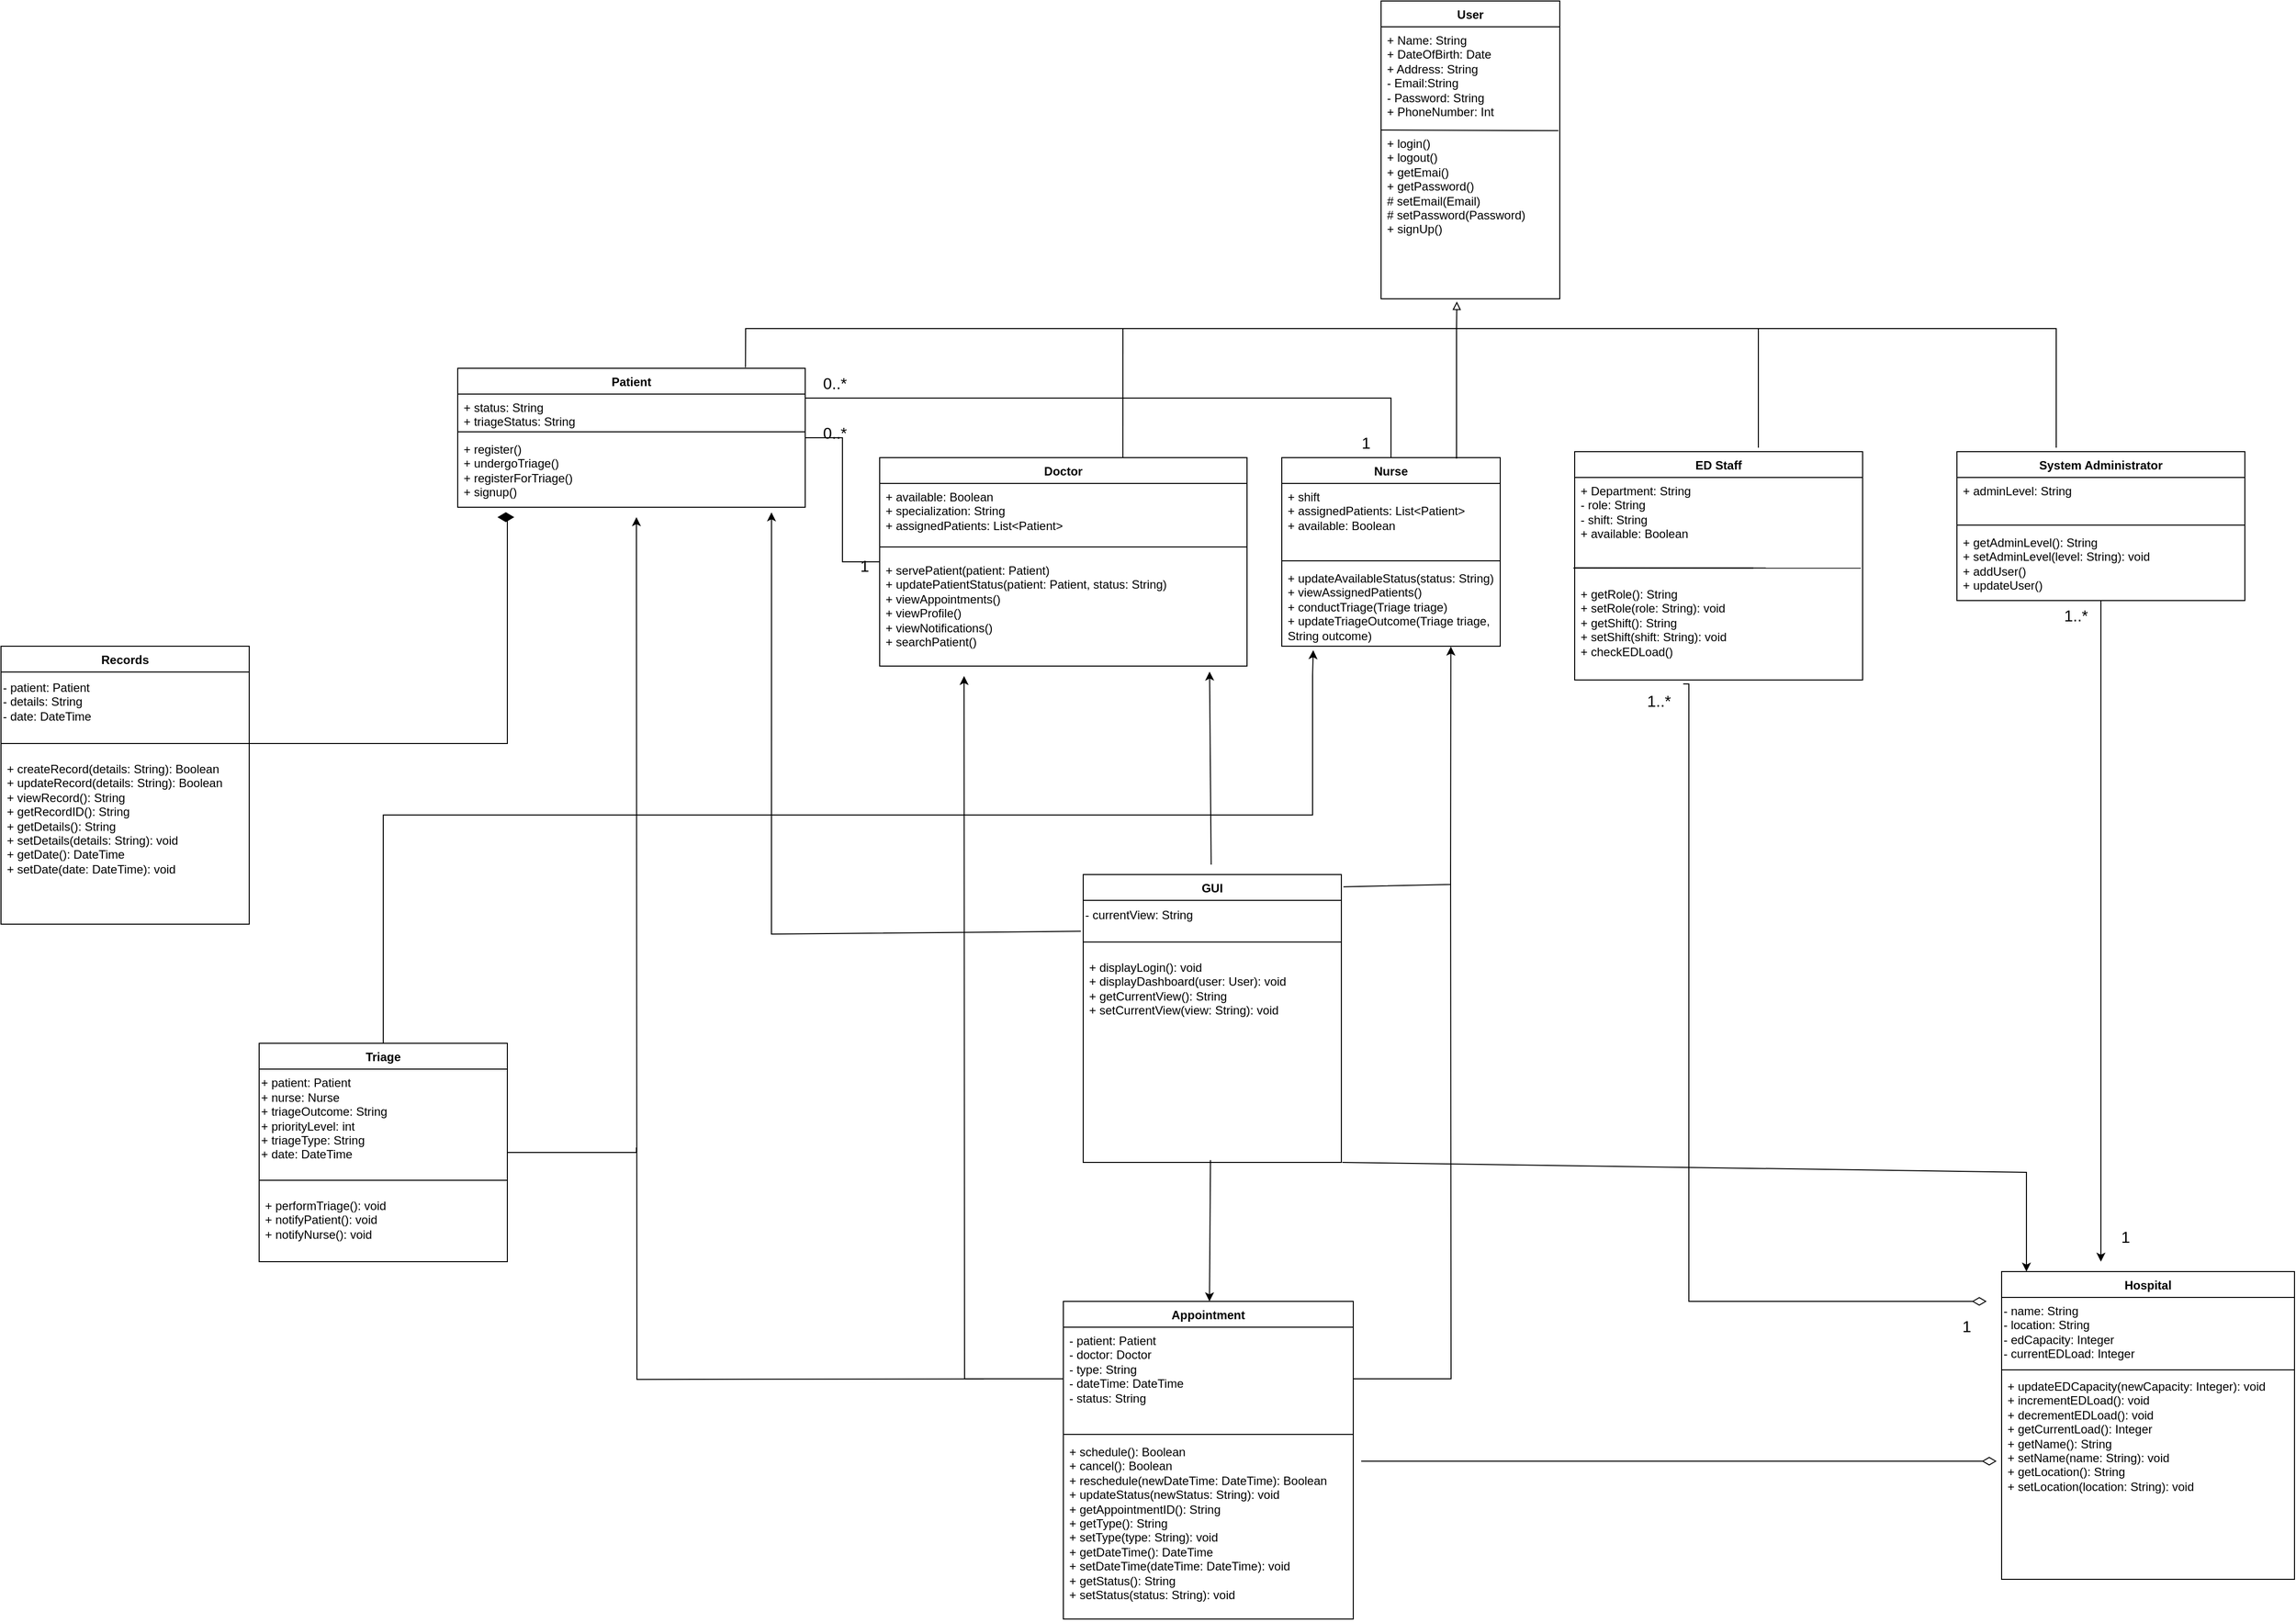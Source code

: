 <mxfile version="24.8.3">
  <diagram name="Page-1" id="8p4IRBJsOH0NWqh5FR3a">
    <mxGraphModel dx="2284" dy="-23415" grid="1" gridSize="10" guides="1" tooltips="1" connect="1" arrows="1" fold="1" page="1" pageScale="1" pageWidth="850" pageHeight="1100" math="0" shadow="0">
      <root>
        <mxCell id="0" />
        <mxCell id="1" parent="0" />
        <mxCell id="6I1sl8L_XAqL_WmrRl12-2" value="Nurse" style="swimlane;fontStyle=1;align=center;verticalAlign=top;childLayout=stackLayout;horizontal=1;startSize=26;horizontalStack=0;resizeParent=1;resizeParentMax=0;resizeLast=0;collapsible=1;marginBottom=0;whiteSpace=wrap;html=1;" parent="1" vertex="1">
          <mxGeometry x="1130" y="25630" width="220" height="190" as="geometry" />
        </mxCell>
        <mxCell id="6I1sl8L_XAqL_WmrRl12-3" value="&lt;div&gt;&lt;span style=&quot;background-color: initial;&quot;&gt;+ shift&lt;/span&gt;&lt;br&gt;&lt;/div&gt;&lt;div&gt;+ assignedPatients: List&amp;lt;Patient&amp;gt;&lt;br&gt;&lt;/div&gt;&lt;div&gt;+ available: Boolean&lt;br&gt;&lt;/div&gt;" style="text;strokeColor=none;fillColor=none;align=left;verticalAlign=top;spacingLeft=4;spacingRight=4;overflow=hidden;rotatable=0;points=[[0,0.5],[1,0.5]];portConstraint=eastwest;whiteSpace=wrap;html=1;" parent="6I1sl8L_XAqL_WmrRl12-2" vertex="1">
          <mxGeometry y="26" width="220" height="74" as="geometry" />
        </mxCell>
        <mxCell id="6I1sl8L_XAqL_WmrRl12-4" value="" style="line;strokeWidth=1;fillColor=none;align=left;verticalAlign=middle;spacingTop=-1;spacingLeft=3;spacingRight=3;rotatable=0;labelPosition=right;points=[];portConstraint=eastwest;strokeColor=inherit;" parent="6I1sl8L_XAqL_WmrRl12-2" vertex="1">
          <mxGeometry y="100" width="220" height="8" as="geometry" />
        </mxCell>
        <mxCell id="6I1sl8L_XAqL_WmrRl12-5" value="&lt;div&gt;+ updateAvailableStatus(status: String)&lt;/div&gt;&lt;div&gt;&lt;span style=&quot;background-color: initial;&quot;&gt;+ viewAssignedPatients()&lt;/span&gt;&lt;/div&gt;&lt;div&gt;+ conductTriage(Triage triage)&lt;/div&gt;&lt;div&gt;+ updateTriageOutcome(Triage triage, String outcome)&lt;br&gt;&lt;/div&gt;&lt;div&gt;&lt;br&gt;&lt;/div&gt;" style="text;strokeColor=none;fillColor=none;align=left;verticalAlign=top;spacingLeft=4;spacingRight=4;overflow=hidden;rotatable=0;points=[[0,0.5],[1,0.5]];portConstraint=eastwest;whiteSpace=wrap;html=1;" parent="6I1sl8L_XAqL_WmrRl12-2" vertex="1">
          <mxGeometry y="108" width="220" height="82" as="geometry" />
        </mxCell>
        <mxCell id="M8oscCmM2QQ_4ZqXX-RY-12" style="edgeStyle=orthogonalEdgeStyle;rounded=0;orthogonalLoop=1;jettySize=auto;html=1;entryX=0;entryY=0.5;entryDx=0;entryDy=0;endArrow=none;endFill=0;" parent="1" source="6I1sl8L_XAqL_WmrRl12-6" target="6I1sl8L_XAqL_WmrRl12-19" edge="1">
          <mxGeometry relative="1" as="geometry" />
        </mxCell>
        <mxCell id="6I1sl8L_XAqL_WmrRl12-6" value="Patient" style="swimlane;fontStyle=1;align=center;verticalAlign=top;childLayout=stackLayout;horizontal=1;startSize=26;horizontalStack=0;resizeParent=1;resizeParentMax=0;resizeLast=0;collapsible=1;marginBottom=0;whiteSpace=wrap;html=1;" parent="1" vertex="1">
          <mxGeometry x="300" y="25540" width="350" height="140" as="geometry" />
        </mxCell>
        <mxCell id="6I1sl8L_XAqL_WmrRl12-7" value="&lt;div&gt;+ status: String&lt;br&gt;&lt;/div&gt;&lt;div&gt;+ triageStatus: String&lt;/div&gt;" style="text;strokeColor=none;fillColor=none;align=left;verticalAlign=top;spacingLeft=4;spacingRight=4;overflow=hidden;rotatable=0;points=[[0,0.5],[1,0.5]];portConstraint=eastwest;whiteSpace=wrap;html=1;" parent="6I1sl8L_XAqL_WmrRl12-6" vertex="1">
          <mxGeometry y="26" width="350" height="34" as="geometry" />
        </mxCell>
        <mxCell id="6I1sl8L_XAqL_WmrRl12-8" value="" style="line;strokeWidth=1;fillColor=none;align=left;verticalAlign=middle;spacingTop=-1;spacingLeft=3;spacingRight=3;rotatable=0;labelPosition=right;points=[];portConstraint=eastwest;strokeColor=inherit;" parent="6I1sl8L_XAqL_WmrRl12-6" vertex="1">
          <mxGeometry y="60" width="350" height="8" as="geometry" />
        </mxCell>
        <mxCell id="6I1sl8L_XAqL_WmrRl12-9" value="&lt;div&gt;+ register()&lt;/div&gt;&lt;div&gt;&lt;span style=&quot;background-color: initial;&quot;&gt;+ undergoTriage()&lt;/span&gt;&lt;/div&gt;&lt;div&gt;+ registerForTriage()&lt;br&gt;&lt;/div&gt;&lt;div&gt;+ signup()&lt;/div&gt;&lt;div&gt;&lt;span style=&quot;background-color: initial;&quot;&gt;&lt;br&gt;&lt;/span&gt;&lt;/div&gt;" style="text;strokeColor=none;fillColor=none;align=left;verticalAlign=top;spacingLeft=4;spacingRight=4;overflow=hidden;rotatable=0;points=[[0,0.5],[1,0.5]];portConstraint=eastwest;whiteSpace=wrap;html=1;" parent="6I1sl8L_XAqL_WmrRl12-6" vertex="1">
          <mxGeometry y="68" width="350" height="72" as="geometry" />
        </mxCell>
        <mxCell id="6I1sl8L_XAqL_WmrRl12-10" value="ED Staff" style="swimlane;fontStyle=1;align=center;verticalAlign=top;childLayout=stackLayout;horizontal=1;startSize=26;horizontalStack=0;resizeParent=1;resizeParentMax=0;resizeLast=0;collapsible=1;marginBottom=0;whiteSpace=wrap;html=1;" parent="1" vertex="1">
          <mxGeometry x="1425" y="25624" width="290" height="230" as="geometry" />
        </mxCell>
        <mxCell id="6I1sl8L_XAqL_WmrRl12-11" value="&lt;div&gt;&lt;span style=&quot;background-color: initial;&quot;&gt;+ Department: String&lt;/span&gt;&lt;br&gt;&lt;/div&gt;&lt;div&gt;- role: String&amp;nbsp;&lt;/div&gt;&lt;div&gt;- shift: String&lt;/div&gt;&lt;div&gt;+ available: Boolean&amp;nbsp;&lt;br&gt;&lt;/div&gt;" style="text;strokeColor=none;fillColor=none;align=left;verticalAlign=top;spacingLeft=4;spacingRight=4;overflow=hidden;rotatable=0;points=[[0,0.5],[1,0.5]];portConstraint=eastwest;whiteSpace=wrap;html=1;" parent="6I1sl8L_XAqL_WmrRl12-10" vertex="1">
          <mxGeometry y="26" width="290" height="104" as="geometry" />
        </mxCell>
        <mxCell id="6I1sl8L_XAqL_WmrRl12-13" value="" style="endArrow=none;html=1;rounded=0;entryX=0.994;entryY=0.878;entryDx=0;entryDy=0;entryPerimeter=0;" parent="6I1sl8L_XAqL_WmrRl12-10" target="6I1sl8L_XAqL_WmrRl12-11" edge="1">
          <mxGeometry width="50" height="50" relative="1" as="geometry">
            <mxPoint y="117" as="sourcePoint" />
            <mxPoint x="159.96" y="117.312" as="targetPoint" />
          </mxGeometry>
        </mxCell>
        <mxCell id="6I1sl8L_XAqL_WmrRl12-14" value="" style="endArrow=none;html=1;rounded=0;entryX=0.994;entryY=0.878;entryDx=0;entryDy=0;entryPerimeter=0;exitX=-0.013;exitY=0.878;exitDx=0;exitDy=0;exitPerimeter=0;" parent="6I1sl8L_XAqL_WmrRl12-10" edge="1">
          <mxGeometry width="50" height="50" relative="1" as="geometry">
            <mxPoint x="-1.34" y="117.312" as="sourcePoint" />
            <mxPoint x="179.92" y="117.312" as="targetPoint" />
          </mxGeometry>
        </mxCell>
        <mxCell id="6I1sl8L_XAqL_WmrRl12-12" value="+ getRole(): String&lt;div&gt;+ setRole(role: String): void&lt;/div&gt;&lt;div&gt;+ getShift(): String&lt;/div&gt;&lt;div&gt;+ setShift(shift: String): void&lt;br&gt;&lt;/div&gt;&lt;div&gt;+ checkEDLoad()&lt;/div&gt;" style="text;strokeColor=none;fillColor=none;align=left;verticalAlign=top;spacingLeft=4;spacingRight=4;overflow=hidden;rotatable=0;points=[[0,0.5],[1,0.5]];portConstraint=eastwest;whiteSpace=wrap;html=1;" parent="6I1sl8L_XAqL_WmrRl12-10" vertex="1">
          <mxGeometry y="130" width="290" height="100" as="geometry" />
        </mxCell>
        <mxCell id="M8oscCmM2QQ_4ZqXX-RY-5" style="edgeStyle=orthogonalEdgeStyle;rounded=0;orthogonalLoop=1;jettySize=auto;html=1;" parent="1" source="6I1sl8L_XAqL_WmrRl12-15" edge="1">
          <mxGeometry relative="1" as="geometry">
            <mxPoint x="1955" y="26440.0" as="targetPoint" />
          </mxGeometry>
        </mxCell>
        <mxCell id="6I1sl8L_XAqL_WmrRl12-15" value="System Administrator" style="swimlane;fontStyle=1;align=center;verticalAlign=top;childLayout=stackLayout;horizontal=1;startSize=26;horizontalStack=0;resizeParent=1;resizeParentMax=0;resizeLast=0;collapsible=1;marginBottom=0;whiteSpace=wrap;html=1;" parent="1" vertex="1">
          <mxGeometry x="1810" y="25624" width="290" height="150" as="geometry" />
        </mxCell>
        <mxCell id="6I1sl8L_XAqL_WmrRl12-16" value="&lt;div&gt;+ adminLevel: String&lt;/div&gt;" style="text;strokeColor=none;fillColor=none;align=left;verticalAlign=top;spacingLeft=4;spacingRight=4;overflow=hidden;rotatable=0;points=[[0,0.5],[1,0.5]];portConstraint=eastwest;whiteSpace=wrap;html=1;" parent="6I1sl8L_XAqL_WmrRl12-15" vertex="1">
          <mxGeometry y="26" width="290" height="44" as="geometry" />
        </mxCell>
        <mxCell id="6I1sl8L_XAqL_WmrRl12-17" value="" style="line;strokeWidth=1;fillColor=none;align=left;verticalAlign=middle;spacingTop=-1;spacingLeft=3;spacingRight=3;rotatable=0;labelPosition=right;points=[];portConstraint=eastwest;strokeColor=inherit;" parent="6I1sl8L_XAqL_WmrRl12-15" vertex="1">
          <mxGeometry y="70" width="290" height="8" as="geometry" />
        </mxCell>
        <mxCell id="6I1sl8L_XAqL_WmrRl12-18" value="+ getAdminLevel(): String&amp;nbsp;&lt;div&gt;+ setAdminLevel(level: String): void&lt;/div&gt;&lt;div&gt;+ addUser()&lt;/div&gt;&lt;div&gt;+ updateUser()&lt;/div&gt;" style="text;strokeColor=none;fillColor=none;align=left;verticalAlign=top;spacingLeft=4;spacingRight=4;overflow=hidden;rotatable=0;points=[[0,0.5],[1,0.5]];portConstraint=eastwest;whiteSpace=wrap;html=1;" parent="6I1sl8L_XAqL_WmrRl12-15" vertex="1">
          <mxGeometry y="78" width="290" height="72" as="geometry" />
        </mxCell>
        <mxCell id="6I1sl8L_XAqL_WmrRl12-19" value="Doctor" style="swimlane;fontStyle=1;align=center;verticalAlign=top;childLayout=stackLayout;horizontal=1;startSize=26;horizontalStack=0;resizeParent=1;resizeParentMax=0;resizeLast=0;collapsible=1;marginBottom=0;whiteSpace=wrap;html=1;" parent="1" vertex="1">
          <mxGeometry x="725" y="25630" width="370" height="210" as="geometry" />
        </mxCell>
        <mxCell id="6I1sl8L_XAqL_WmrRl12-20" value="&lt;div&gt;&lt;span style=&quot;background-color: initial;&quot;&gt;+ available: Boolean&lt;/span&gt;&lt;br&gt;&lt;/div&gt;&lt;div&gt;+ specialization: String&lt;/div&gt;&lt;div&gt;+ assignedPatients: List&amp;lt;Patient&amp;gt;&lt;br&gt;&lt;/div&gt;" style="text;strokeColor=none;fillColor=none;align=left;verticalAlign=top;spacingLeft=4;spacingRight=4;overflow=hidden;rotatable=0;points=[[0,0.5],[1,0.5]];portConstraint=eastwest;whiteSpace=wrap;html=1;" parent="6I1sl8L_XAqL_WmrRl12-19" vertex="1">
          <mxGeometry y="26" width="370" height="54" as="geometry" />
        </mxCell>
        <mxCell id="6I1sl8L_XAqL_WmrRl12-21" value="" style="line;strokeWidth=1;fillColor=none;align=left;verticalAlign=middle;spacingTop=-1;spacingLeft=3;spacingRight=3;rotatable=0;labelPosition=right;points=[];portConstraint=eastwest;strokeColor=inherit;" parent="6I1sl8L_XAqL_WmrRl12-19" vertex="1">
          <mxGeometry y="80" width="370" height="20" as="geometry" />
        </mxCell>
        <mxCell id="6I1sl8L_XAqL_WmrRl12-22" value="&lt;div&gt;+ servePatient(patient: Patient)&lt;/div&gt;&lt;div&gt;+ updatePatientStatus(patient: Patient, status: String)&lt;/div&gt;&lt;div&gt;+ viewAppointments()&lt;/div&gt;&lt;div&gt;+ viewProfile()&lt;/div&gt;&lt;div&gt;+ viewNotifications()&lt;/div&gt;&lt;div&gt;+ searchPatient()&lt;/div&gt;" style="text;strokeColor=none;fillColor=none;align=left;verticalAlign=top;spacingLeft=4;spacingRight=4;overflow=hidden;rotatable=0;points=[[0,0.5],[1,0.5]];portConstraint=eastwest;whiteSpace=wrap;html=1;" parent="6I1sl8L_XAqL_WmrRl12-19" vertex="1">
          <mxGeometry y="100" width="370" height="110" as="geometry" />
        </mxCell>
        <mxCell id="6I1sl8L_XAqL_WmrRl12-23" value="User" style="swimlane;fontStyle=1;align=center;verticalAlign=top;childLayout=stackLayout;horizontal=1;startSize=26;horizontalStack=0;resizeParent=1;resizeParentMax=0;resizeLast=0;collapsible=1;marginBottom=0;whiteSpace=wrap;html=1;" parent="1" vertex="1">
          <mxGeometry x="1230" y="25170" width="180" height="300" as="geometry" />
        </mxCell>
        <mxCell id="6I1sl8L_XAqL_WmrRl12-24" value="&lt;div&gt;+ Name: String&lt;/div&gt;&lt;div&gt;+ DateOfBirth: Date&lt;/div&gt;&lt;div&gt;+ Address: String&lt;/div&gt;&lt;div&gt;- Email:String&lt;/div&gt;&lt;div&gt;- Password: String&lt;/div&gt;&lt;div&gt;+ PhoneNumber: Int&lt;br&gt;&lt;/div&gt;" style="text;strokeColor=none;fillColor=none;align=left;verticalAlign=top;spacingLeft=4;spacingRight=4;overflow=hidden;rotatable=0;points=[[0,0.5],[1,0.5]];portConstraint=eastwest;whiteSpace=wrap;html=1;" parent="6I1sl8L_XAqL_WmrRl12-23" vertex="1">
          <mxGeometry y="26" width="180" height="104" as="geometry" />
        </mxCell>
        <mxCell id="6I1sl8L_XAqL_WmrRl12-25" value="&lt;div&gt;&lt;span style=&quot;background-color: initial;&quot;&gt;+ login()&lt;/span&gt;&lt;/div&gt;&lt;div&gt;&lt;span style=&quot;background-color: initial;&quot;&gt;+ logout()&lt;/span&gt;&lt;/div&gt;&lt;span style=&quot;background-color: initial;&quot;&gt;+ getEmai()&lt;/span&gt;&lt;div&gt;+ getPassword()&lt;/div&gt;&lt;div&gt;&lt;span style=&quot;background-color: initial;&quot;&gt;# setEmail(Email)&lt;/span&gt;&lt;br&gt;&lt;/div&gt;&lt;div&gt;# setPassword(Password)&lt;/div&gt;&lt;div&gt;+ signUp()&lt;/div&gt;&lt;div&gt;&lt;br&gt;&lt;/div&gt;&lt;div&gt;&lt;br&gt;&lt;/div&gt;" style="text;strokeColor=none;fillColor=none;align=left;verticalAlign=top;spacingLeft=4;spacingRight=4;overflow=hidden;rotatable=0;points=[[0,0.5],[1,0.5]];portConstraint=eastwest;whiteSpace=wrap;html=1;" parent="6I1sl8L_XAqL_WmrRl12-23" vertex="1">
          <mxGeometry y="130" width="180" height="170" as="geometry" />
        </mxCell>
        <mxCell id="6I1sl8L_XAqL_WmrRl12-26" value="" style="endArrow=none;html=1;rounded=0;entryX=0.987;entryY=0.004;entryDx=0;entryDy=0;entryPerimeter=0;exitX=-0.009;exitY=0;exitDx=0;exitDy=0;exitPerimeter=0;" parent="6I1sl8L_XAqL_WmrRl12-23" edge="1">
          <mxGeometry width="50" height="50" relative="1" as="geometry">
            <mxPoint x="-0.62" y="130" as="sourcePoint" />
            <mxPoint x="178.66" y="130.68" as="targetPoint" />
          </mxGeometry>
        </mxCell>
        <mxCell id="6I1sl8L_XAqL_WmrRl12-27" value="Appointment" style="swimlane;fontStyle=1;align=center;verticalAlign=top;childLayout=stackLayout;horizontal=1;startSize=26;horizontalStack=0;resizeParent=1;resizeParentMax=0;resizeLast=0;collapsible=1;marginBottom=0;whiteSpace=wrap;html=1;" parent="1" vertex="1">
          <mxGeometry x="910" y="26480" width="292" height="320" as="geometry" />
        </mxCell>
        <mxCell id="M8oscCmM2QQ_4ZqXX-RY-10" style="edgeStyle=orthogonalEdgeStyle;rounded=0;orthogonalLoop=1;jettySize=auto;html=1;" parent="6I1sl8L_XAqL_WmrRl12-27" source="6I1sl8L_XAqL_WmrRl12-28" edge="1">
          <mxGeometry relative="1" as="geometry">
            <mxPoint x="-100" y="-630" as="targetPoint" />
          </mxGeometry>
        </mxCell>
        <mxCell id="DjcYDqWueYFZrbGwZU2_-1" style="edgeStyle=orthogonalEdgeStyle;rounded=0;orthogonalLoop=1;jettySize=auto;html=1;endArrow=none;endFill=0;" parent="6I1sl8L_XAqL_WmrRl12-27" source="6I1sl8L_XAqL_WmrRl12-28" edge="1">
          <mxGeometry relative="1" as="geometry">
            <mxPoint x="390" y="-440" as="targetPoint" />
          </mxGeometry>
        </mxCell>
        <mxCell id="6I1sl8L_XAqL_WmrRl12-28" value="- patient: Patient&lt;br&gt;- doctor: Doctor&lt;br&gt;- type: String&lt;br&gt;- dateTime: DateTime&lt;br&gt;- status: String&amp;nbsp;" style="text;strokeColor=none;fillColor=none;align=left;verticalAlign=top;spacingLeft=4;spacingRight=4;overflow=hidden;rotatable=0;points=[[0,0.5],[1,0.5]];portConstraint=eastwest;whiteSpace=wrap;html=1;" parent="6I1sl8L_XAqL_WmrRl12-27" vertex="1">
          <mxGeometry y="26" width="292" height="104" as="geometry" />
        </mxCell>
        <mxCell id="6I1sl8L_XAqL_WmrRl12-29" value="" style="line;strokeWidth=1;fillColor=none;align=left;verticalAlign=middle;spacingTop=-1;spacingLeft=3;spacingRight=3;rotatable=0;labelPosition=right;points=[];portConstraint=eastwest;strokeColor=inherit;" parent="6I1sl8L_XAqL_WmrRl12-27" vertex="1">
          <mxGeometry y="130" width="292" height="8" as="geometry" />
        </mxCell>
        <mxCell id="6I1sl8L_XAqL_WmrRl12-30" value="+ schedule(): Boolean&lt;div&gt;+ cancel(): Boolean&lt;/div&gt;&lt;div&gt;+ reschedule(newDateTime: DateTime): Boolean&amp;nbsp;&lt;/div&gt;&lt;div&gt;+ updateStatus(newStatus: String): void&lt;/div&gt;&lt;div&gt;+ getAppointmentID(): String&lt;/div&gt;&lt;div&gt;+ getType(): String&lt;/div&gt;&lt;div&gt;+ setType(type: String): void&lt;/div&gt;&lt;div&gt;+ getDateTime(): DateTime&lt;/div&gt;&lt;div&gt;+ setDateTime(dateTime: DateTime): void&lt;/div&gt;&lt;div&gt;+ getStatus(): String&lt;/div&gt;&lt;div&gt;+ setStatus(status: String): void&lt;br&gt;&lt;/div&gt;" style="text;strokeColor=none;fillColor=none;align=left;verticalAlign=top;spacingLeft=4;spacingRight=4;overflow=hidden;rotatable=0;points=[[0,0.5],[1,0.5]];portConstraint=eastwest;whiteSpace=wrap;html=1;" parent="6I1sl8L_XAqL_WmrRl12-27" vertex="1">
          <mxGeometry y="138" width="292" height="182" as="geometry" />
        </mxCell>
        <mxCell id="6I1sl8L_XAqL_WmrRl12-39" value="Hospital" style="swimlane;fontStyle=1;align=center;verticalAlign=top;childLayout=stackLayout;horizontal=1;startSize=26;horizontalStack=0;resizeParent=1;resizeParentMax=0;resizeLast=0;collapsible=1;marginBottom=0;whiteSpace=wrap;html=1;" parent="1" vertex="1">
          <mxGeometry x="1855" y="26450" width="295" height="310" as="geometry" />
        </mxCell>
        <mxCell id="6I1sl8L_XAqL_WmrRl12-40" value="- name: String&lt;br&gt;- location: String&lt;br&gt;- edCapacity: Integer&lt;br&gt;- currentEDLoad: Integer" style="text;html=1;align=left;verticalAlign=middle;resizable=0;points=[];autosize=1;strokeColor=none;fillColor=none;" parent="6I1sl8L_XAqL_WmrRl12-39" vertex="1">
          <mxGeometry y="26" width="295" height="70" as="geometry" />
        </mxCell>
        <mxCell id="6I1sl8L_XAqL_WmrRl12-41" value="" style="line;strokeWidth=1;fillColor=none;align=left;verticalAlign=middle;spacingTop=-1;spacingLeft=3;spacingRight=3;rotatable=0;labelPosition=right;points=[];portConstraint=eastwest;strokeColor=inherit;" parent="6I1sl8L_XAqL_WmrRl12-39" vertex="1">
          <mxGeometry y="96" width="295" height="6" as="geometry" />
        </mxCell>
        <mxCell id="6I1sl8L_XAqL_WmrRl12-42" value="+ updateEDCapacity(newCapacity: Integer): void&lt;br/&gt;+ incrementEDLoad(): void&lt;br/&gt;+ decrementEDLoad(): void&lt;br/&gt;+ getCurrentLoad(): Integer&lt;br/&gt;+ getName(): String&lt;br/&gt;+ setName(name: String): void&lt;br/&gt;+ getLocation(): String&lt;br/&gt;+ setLocation(location: String): void" style="text;strokeColor=none;fillColor=none;align=left;verticalAlign=top;spacingLeft=4;spacingRight=4;overflow=hidden;rotatable=0;points=[[0,0.5],[1,0.5]];portConstraint=eastwest;whiteSpace=wrap;html=1;" parent="6I1sl8L_XAqL_WmrRl12-39" vertex="1">
          <mxGeometry y="102" width="295" height="208" as="geometry" />
        </mxCell>
        <mxCell id="6I1sl8L_XAqL_WmrRl12-51" value="Records" style="swimlane;fontStyle=1;align=center;verticalAlign=top;childLayout=stackLayout;horizontal=1;startSize=26;horizontalStack=0;resizeParent=1;resizeParentMax=0;resizeLast=0;collapsible=1;marginBottom=0;whiteSpace=wrap;html=1;" parent="1" vertex="1">
          <mxGeometry x="-160" y="25820" width="250" height="280" as="geometry" />
        </mxCell>
        <mxCell id="6I1sl8L_XAqL_WmrRl12-52" value="- patient: Patient&lt;br/&gt;- details: String&lt;br/&gt;- date: DateTime" style="text;html=1;align=left;verticalAlign=middle;resizable=0;points=[];autosize=1;strokeColor=none;fillColor=none;" parent="6I1sl8L_XAqL_WmrRl12-51" vertex="1">
          <mxGeometry y="26" width="250" height="60" as="geometry" />
        </mxCell>
        <mxCell id="6I1sl8L_XAqL_WmrRl12-53" value="" style="line;strokeWidth=1;fillColor=none;align=left;verticalAlign=middle;spacingTop=-1;spacingLeft=3;spacingRight=3;rotatable=0;labelPosition=right;points=[];portConstraint=eastwest;strokeColor=inherit;" parent="6I1sl8L_XAqL_WmrRl12-51" vertex="1">
          <mxGeometry y="86" width="250" height="24" as="geometry" />
        </mxCell>
        <mxCell id="6I1sl8L_XAqL_WmrRl12-54" value="+ createRecord(details: String): Boolean&lt;br/&gt;+ updateRecord(details: String): Boolean&lt;br/&gt;+ viewRecord(): String&lt;br/&gt;+ getRecordID(): String&lt;br/&gt;+ getDetails(): String&lt;br/&gt;+ setDetails(details: String): void&lt;br/&gt;+ getDate(): DateTime&lt;br/&gt;+ setDate(date: DateTime): void" style="text;strokeColor=none;fillColor=none;align=left;verticalAlign=top;spacingLeft=4;spacingRight=4;overflow=hidden;rotatable=0;points=[[0,0.5],[1,0.5]];portConstraint=eastwest;whiteSpace=wrap;html=1;" parent="6I1sl8L_XAqL_WmrRl12-51" vertex="1">
          <mxGeometry y="110" width="250" height="170" as="geometry" />
        </mxCell>
        <mxCell id="6I1sl8L_XAqL_WmrRl12-55" value="" style="endArrow=none;html=1;rounded=0;" parent="1" edge="1">
          <mxGeometry width="50" height="50" relative="1" as="geometry">
            <mxPoint x="1040" y="25500" as="sourcePoint" />
            <mxPoint x="1610" y="25500" as="targetPoint" />
          </mxGeometry>
        </mxCell>
        <mxCell id="6I1sl8L_XAqL_WmrRl12-56" value="" style="endArrow=block;html=1;rounded=0;entryX=0.424;entryY=1.016;entryDx=0;entryDy=0;entryPerimeter=0;endFill=0;" parent="1" target="6I1sl8L_XAqL_WmrRl12-25" edge="1">
          <mxGeometry width="50" height="50" relative="1" as="geometry">
            <mxPoint x="1306" y="25500" as="sourcePoint" />
            <mxPoint x="1140" y="25600" as="targetPoint" />
          </mxGeometry>
        </mxCell>
        <mxCell id="6I1sl8L_XAqL_WmrRl12-57" value="" style="endArrow=none;html=1;rounded=0;exitX=0.662;exitY=0;exitDx=0;exitDy=0;exitPerimeter=0;" parent="1" source="6I1sl8L_XAqL_WmrRl12-19" edge="1">
          <mxGeometry width="50" height="50" relative="1" as="geometry">
            <mxPoint x="1090" y="25650" as="sourcePoint" />
            <mxPoint x="970" y="25500" as="targetPoint" />
          </mxGeometry>
        </mxCell>
        <mxCell id="6I1sl8L_XAqL_WmrRl12-58" value="" style="endArrow=none;html=1;rounded=0;" parent="1" edge="1">
          <mxGeometry width="50" height="50" relative="1" as="geometry">
            <mxPoint x="1610" y="25620" as="sourcePoint" />
            <mxPoint x="1610" y="25500" as="targetPoint" />
          </mxGeometry>
        </mxCell>
        <mxCell id="6I1sl8L_XAqL_WmrRl12-59" value="" style="endArrow=none;html=1;rounded=0;" parent="1" edge="1">
          <mxGeometry width="50" height="50" relative="1" as="geometry">
            <mxPoint x="1306" y="25631" as="sourcePoint" />
            <mxPoint x="1306" y="25500" as="targetPoint" />
          </mxGeometry>
        </mxCell>
        <mxCell id="6I1sl8L_XAqL_WmrRl12-60" value="" style="endArrow=none;html=1;rounded=0;exitX=0.828;exitY=-0.006;exitDx=0;exitDy=0;exitPerimeter=0;" parent="1" source="6I1sl8L_XAqL_WmrRl12-6" edge="1">
          <mxGeometry width="50" height="50" relative="1" as="geometry">
            <mxPoint x="1090" y="25650" as="sourcePoint" />
            <mxPoint x="1040" y="25500" as="targetPoint" />
            <Array as="points">
              <mxPoint x="590" y="25500" />
            </Array>
          </mxGeometry>
        </mxCell>
        <mxCell id="6I1sl8L_XAqL_WmrRl12-61" value="" style="endArrow=none;html=1;rounded=0;" parent="1" edge="1">
          <mxGeometry width="50" height="50" relative="1" as="geometry">
            <mxPoint x="1910" y="25620" as="sourcePoint" />
            <mxPoint x="1610" y="25500" as="targetPoint" />
            <Array as="points">
              <mxPoint x="1910" y="25500" />
            </Array>
          </mxGeometry>
        </mxCell>
        <mxCell id="6I1sl8L_XAqL_WmrRl12-67" value="" style="endArrow=none;html=1;endSize=12;startArrow=diamondThin;startSize=14;startFill=1;edgeStyle=orthogonalEdgeStyle;align=left;verticalAlign=bottom;rounded=0;endFill=0;" parent="1" target="6I1sl8L_XAqL_WmrRl12-53" edge="1">
          <mxGeometry x="-1" y="3" relative="1" as="geometry">
            <mxPoint x="340" y="25690" as="sourcePoint" />
            <mxPoint x="1200" y="25850" as="targetPoint" />
            <Array as="points">
              <mxPoint x="350" y="25690" />
              <mxPoint x="350" y="25918" />
            </Array>
          </mxGeometry>
        </mxCell>
        <mxCell id="6I1sl8L_XAqL_WmrRl12-74" value="" style="endArrow=classic;html=1;rounded=0;exitX=0.903;exitY=1.072;exitDx=0;exitDy=0;exitPerimeter=0;entryX=0.903;entryY=1.072;entryDx=0;entryDy=0;entryPerimeter=0;" parent="1" target="6I1sl8L_XAqL_WmrRl12-9" edge="1">
          <mxGeometry width="50" height="50" relative="1" as="geometry">
            <mxPoint x="927.66" y="26107.184" as="sourcePoint" />
            <mxPoint x="670" y="25960" as="targetPoint" />
            <Array as="points">
              <mxPoint x="616" y="26110" />
            </Array>
          </mxGeometry>
        </mxCell>
        <mxCell id="6I1sl8L_XAqL_WmrRl12-76" value="" style="endArrow=classic;html=1;rounded=0;exitX=0.898;exitY=1.051;exitDx=0;exitDy=0;exitPerimeter=0;entryX=0.898;entryY=1.051;entryDx=0;entryDy=0;entryPerimeter=0;" parent="1" target="6I1sl8L_XAqL_WmrRl12-22" edge="1">
          <mxGeometry width="50" height="50" relative="1" as="geometry">
            <mxPoint x="1058.868" y="26040.0" as="sourcePoint" />
            <mxPoint x="670" y="26070" as="targetPoint" />
            <Array as="points" />
          </mxGeometry>
        </mxCell>
        <mxCell id="6I1sl8L_XAqL_WmrRl12-77" value="" style="endArrow=classic;html=1;rounded=0;exitX=0.774;exitY=1.005;exitDx=0;exitDy=0;exitPerimeter=0;entryX=0.774;entryY=1.005;entryDx=0;entryDy=0;entryPerimeter=0;" parent="1" target="6I1sl8L_XAqL_WmrRl12-5" edge="1">
          <mxGeometry width="50" height="50" relative="1" as="geometry">
            <mxPoint x="1192.08" y="26062.4" as="sourcePoint" />
            <mxPoint x="1067" y="25824" as="targetPoint" />
            <Array as="points">
              <mxPoint x="1300" y="26060" />
            </Array>
          </mxGeometry>
        </mxCell>
        <mxCell id="6I1sl8L_XAqL_WmrRl12-80" value="" style="endArrow=classic;html=1;rounded=0;" parent="1" edge="1">
          <mxGeometry width="50" height="50" relative="1" as="geometry">
            <mxPoint x="1191" y="26340" as="sourcePoint" />
            <mxPoint x="1880" y="26450" as="targetPoint" />
            <Array as="points">
              <mxPoint x="1880" y="26350" />
            </Array>
          </mxGeometry>
        </mxCell>
        <mxCell id="6I1sl8L_XAqL_WmrRl12-81" value="" style="endArrow=classic;html=1;rounded=0;exitX=0.493;exitY=0.989;exitDx=0;exitDy=0;exitPerimeter=0;" parent="1" source="M8oscCmM2QQ_4ZqXX-RY-4" target="6I1sl8L_XAqL_WmrRl12-27" edge="1">
          <mxGeometry width="50" height="50" relative="1" as="geometry">
            <mxPoint x="1049.34" y="26362.73" as="sourcePoint" />
            <mxPoint x="1600" y="26620" as="targetPoint" />
          </mxGeometry>
        </mxCell>
        <mxCell id="M8oscCmM2QQ_4ZqXX-RY-1" value="GUI" style="swimlane;fontStyle=1;align=center;verticalAlign=top;childLayout=stackLayout;horizontal=1;startSize=26;horizontalStack=0;resizeParent=1;resizeParentMax=0;resizeLast=0;collapsible=1;marginBottom=0;whiteSpace=wrap;html=1;" parent="1" vertex="1">
          <mxGeometry x="930" y="26050" width="260" height="290" as="geometry" />
        </mxCell>
        <mxCell id="M8oscCmM2QQ_4ZqXX-RY-2" value="- currentView: String" style="text;html=1;align=left;verticalAlign=middle;resizable=0;points=[];autosize=1;strokeColor=none;fillColor=none;" parent="M8oscCmM2QQ_4ZqXX-RY-1" vertex="1">
          <mxGeometry y="26" width="260" height="30" as="geometry" />
        </mxCell>
        <mxCell id="M8oscCmM2QQ_4ZqXX-RY-3" value="" style="line;strokeWidth=1;fillColor=none;align=left;verticalAlign=middle;spacingTop=-1;spacingLeft=3;spacingRight=3;rotatable=0;labelPosition=right;points=[];portConstraint=eastwest;strokeColor=inherit;" parent="M8oscCmM2QQ_4ZqXX-RY-1" vertex="1">
          <mxGeometry y="56" width="260" height="24" as="geometry" />
        </mxCell>
        <mxCell id="M8oscCmM2QQ_4ZqXX-RY-4" value="+ displayLogin(): void&lt;div&gt;+ displayDashboard(user: User): void&lt;/div&gt;&lt;div&gt;+ getCurrentView(): String&lt;/div&gt;&lt;div&gt;+ setCurrentView(view: String): void&lt;/div&gt;" style="text;strokeColor=none;fillColor=none;align=left;verticalAlign=top;spacingLeft=4;spacingRight=4;overflow=hidden;rotatable=0;points=[[0,0.5],[1,0.5]];portConstraint=eastwest;whiteSpace=wrap;html=1;" parent="M8oscCmM2QQ_4ZqXX-RY-1" vertex="1">
          <mxGeometry y="80" width="260" height="210" as="geometry" />
        </mxCell>
        <mxCell id="M8oscCmM2QQ_4ZqXX-RY-8" value="" style="endArrow=diamondThin;html=1;endSize=12;startArrow=none;startSize=14;startFill=0;edgeStyle=orthogonalEdgeStyle;align=left;verticalAlign=bottom;rounded=0;endFill=0;" parent="1" edge="1">
          <mxGeometry x="-1" y="3" relative="1" as="geometry">
            <mxPoint x="1210" y="26641" as="sourcePoint" />
            <mxPoint x="1850" y="26641" as="targetPoint" />
          </mxGeometry>
        </mxCell>
        <mxCell id="M8oscCmM2QQ_4ZqXX-RY-9" style="edgeStyle=orthogonalEdgeStyle;rounded=0;orthogonalLoop=1;jettySize=auto;html=1;" parent="1" edge="1">
          <mxGeometry relative="1" as="geometry">
            <mxPoint x="480" y="25690" as="targetPoint" />
            <mxPoint x="830" y="26558.067" as="sourcePoint" />
          </mxGeometry>
        </mxCell>
        <mxCell id="M8oscCmM2QQ_4ZqXX-RY-16" style="edgeStyle=orthogonalEdgeStyle;rounded=0;orthogonalLoop=1;jettySize=auto;html=1;exitX=0;exitY=0;exitDx=0;exitDy=0;entryX=0.5;entryY=0;entryDx=0;entryDy=0;endArrow=none;endFill=0;" parent="1" source="M8oscCmM2QQ_4ZqXX-RY-14" target="6I1sl8L_XAqL_WmrRl12-2" edge="1">
          <mxGeometry relative="1" as="geometry" />
        </mxCell>
        <mxCell id="M8oscCmM2QQ_4ZqXX-RY-14" value="&lt;font style=&quot;font-size: 16px;&quot;&gt;0..*&lt;/font&gt;" style="text;html=1;align=center;verticalAlign=middle;whiteSpace=wrap;rounded=0;" parent="1" vertex="1">
          <mxGeometry x="650" y="25590" width="60" height="30" as="geometry" />
        </mxCell>
        <mxCell id="M8oscCmM2QQ_4ZqXX-RY-15" value="&lt;font style=&quot;font-size: 16px;&quot;&gt;1&lt;/font&gt;" style="text;html=1;align=center;verticalAlign=middle;whiteSpace=wrap;rounded=0;" parent="1" vertex="1">
          <mxGeometry x="680" y="25724" width="60" height="30" as="geometry" />
        </mxCell>
        <mxCell id="M8oscCmM2QQ_4ZqXX-RY-17" value="&lt;font style=&quot;font-size: 16px;&quot;&gt;0..*&lt;/font&gt;" style="text;html=1;align=center;verticalAlign=middle;whiteSpace=wrap;rounded=0;" parent="1" vertex="1">
          <mxGeometry x="650" y="25540" width="60" height="30" as="geometry" />
        </mxCell>
        <mxCell id="M8oscCmM2QQ_4ZqXX-RY-18" value="&lt;font style=&quot;font-size: 16px;&quot;&gt;1&lt;/font&gt;" style="text;html=1;align=center;verticalAlign=middle;whiteSpace=wrap;rounded=0;" parent="1" vertex="1">
          <mxGeometry x="1185" y="25600" width="60" height="30" as="geometry" />
        </mxCell>
        <mxCell id="KYRrboBj7Vg_x4o4IDn0-2" value="" style="endArrow=diamondThin;html=1;endSize=12;startArrow=none;startSize=14;startFill=0;edgeStyle=orthogonalEdgeStyle;align=left;verticalAlign=bottom;rounded=0;endFill=0;exitX=0.377;exitY=1.04;exitDx=0;exitDy=0;exitPerimeter=0;" parent="1" source="6I1sl8L_XAqL_WmrRl12-12" edge="1">
          <mxGeometry x="-1" y="3" relative="1" as="geometry">
            <mxPoint x="1540" y="25950" as="sourcePoint" />
            <mxPoint x="1840" y="26480" as="targetPoint" />
            <Array as="points">
              <mxPoint x="1540" y="25858" />
              <mxPoint x="1540" y="26480" />
            </Array>
          </mxGeometry>
        </mxCell>
        <mxCell id="KYRrboBj7Vg_x4o4IDn0-7" style="edgeStyle=orthogonalEdgeStyle;rounded=0;orthogonalLoop=1;jettySize=auto;html=1;endArrow=none;endFill=0;" parent="1" source="KYRrboBj7Vg_x4o4IDn0-3" edge="1">
          <mxGeometry relative="1" as="geometry">
            <mxPoint x="480" y="26325" as="targetPoint" />
            <Array as="points">
              <mxPoint x="480" y="26330" />
            </Array>
          </mxGeometry>
        </mxCell>
        <mxCell id="KYRrboBj7Vg_x4o4IDn0-8" style="edgeStyle=orthogonalEdgeStyle;rounded=0;orthogonalLoop=1;jettySize=auto;html=1;entryX=0.144;entryY=1.049;entryDx=0;entryDy=0;entryPerimeter=0;" parent="1" source="KYRrboBj7Vg_x4o4IDn0-3" target="6I1sl8L_XAqL_WmrRl12-5" edge="1">
          <mxGeometry relative="1" as="geometry">
            <mxPoint x="1170" y="25850" as="targetPoint" />
            <Array as="points">
              <mxPoint x="225" y="25990" />
              <mxPoint x="1161" y="25990" />
              <mxPoint x="1161" y="25850" />
            </Array>
          </mxGeometry>
        </mxCell>
        <mxCell id="KYRrboBj7Vg_x4o4IDn0-3" value="Triage" style="swimlane;fontStyle=1;align=center;verticalAlign=top;childLayout=stackLayout;horizontal=1;startSize=26;horizontalStack=0;resizeParent=1;resizeParentMax=0;resizeLast=0;collapsible=1;marginBottom=0;whiteSpace=wrap;html=1;" parent="1" vertex="1">
          <mxGeometry x="100" y="26220" width="250" height="220" as="geometry" />
        </mxCell>
        <mxCell id="KYRrboBj7Vg_x4o4IDn0-4" value="+ patient: Patient&amp;nbsp;&lt;div&gt;+ nurse: Nurse&amp;nbsp;&lt;/div&gt;&lt;div&gt;+ triageOutcome: String&amp;nbsp;&lt;/div&gt;&lt;div&gt;+ priorityLevel: int&lt;/div&gt;&lt;div&gt;+ triageType: String&lt;/div&gt;&lt;div&gt;+ date: DateTime&lt;br&gt;&lt;/div&gt;" style="text;html=1;align=left;verticalAlign=middle;resizable=0;points=[];autosize=1;strokeColor=none;fillColor=none;" parent="KYRrboBj7Vg_x4o4IDn0-3" vertex="1">
          <mxGeometry y="26" width="250" height="100" as="geometry" />
        </mxCell>
        <mxCell id="KYRrboBj7Vg_x4o4IDn0-5" value="" style="line;strokeWidth=1;fillColor=none;align=left;verticalAlign=middle;spacingTop=-1;spacingLeft=3;spacingRight=3;rotatable=0;labelPosition=right;points=[];portConstraint=eastwest;strokeColor=inherit;" parent="KYRrboBj7Vg_x4o4IDn0-3" vertex="1">
          <mxGeometry y="126" width="250" height="24" as="geometry" />
        </mxCell>
        <mxCell id="KYRrboBj7Vg_x4o4IDn0-6" value="+ performTriage(): void&amp;nbsp;&lt;div&gt;+ notifyPatient(): void&lt;/div&gt;&lt;div&gt;+ notifyNurse(): void&lt;/div&gt;" style="text;strokeColor=none;fillColor=none;align=left;verticalAlign=top;spacingLeft=4;spacingRight=4;overflow=hidden;rotatable=0;points=[[0,0.5],[1,0.5]];portConstraint=eastwest;whiteSpace=wrap;html=1;" parent="KYRrboBj7Vg_x4o4IDn0-3" vertex="1">
          <mxGeometry y="150" width="250" height="70" as="geometry" />
        </mxCell>
        <mxCell id="DjcYDqWueYFZrbGwZU2_-2" value="&lt;font style=&quot;font-size: 16px;&quot;&gt;1..*&lt;/font&gt;" style="text;html=1;align=center;verticalAlign=middle;whiteSpace=wrap;rounded=0;" parent="1" vertex="1">
          <mxGeometry x="1480" y="25860" width="60" height="30" as="geometry" />
        </mxCell>
        <mxCell id="DjcYDqWueYFZrbGwZU2_-3" value="&lt;font style=&quot;font-size: 16px;&quot;&gt;1&lt;/font&gt;" style="text;html=1;align=center;verticalAlign=middle;whiteSpace=wrap;rounded=0;" parent="1" vertex="1">
          <mxGeometry x="1790" y="26490" width="60" height="30" as="geometry" />
        </mxCell>
        <mxCell id="DjcYDqWueYFZrbGwZU2_-4" value="&lt;font style=&quot;font-size: 16px;&quot;&gt;1..*&lt;/font&gt;" style="text;html=1;align=center;verticalAlign=middle;whiteSpace=wrap;rounded=0;" parent="1" vertex="1">
          <mxGeometry x="1900" y="25774" width="60" height="30" as="geometry" />
        </mxCell>
        <mxCell id="DjcYDqWueYFZrbGwZU2_-5" value="&lt;font style=&quot;font-size: 16px;&quot;&gt;1&lt;/font&gt;" style="text;html=1;align=center;verticalAlign=middle;whiteSpace=wrap;rounded=0;" parent="1" vertex="1">
          <mxGeometry x="1950" y="26400" width="60" height="30" as="geometry" />
        </mxCell>
      </root>
    </mxGraphModel>
  </diagram>
</mxfile>
